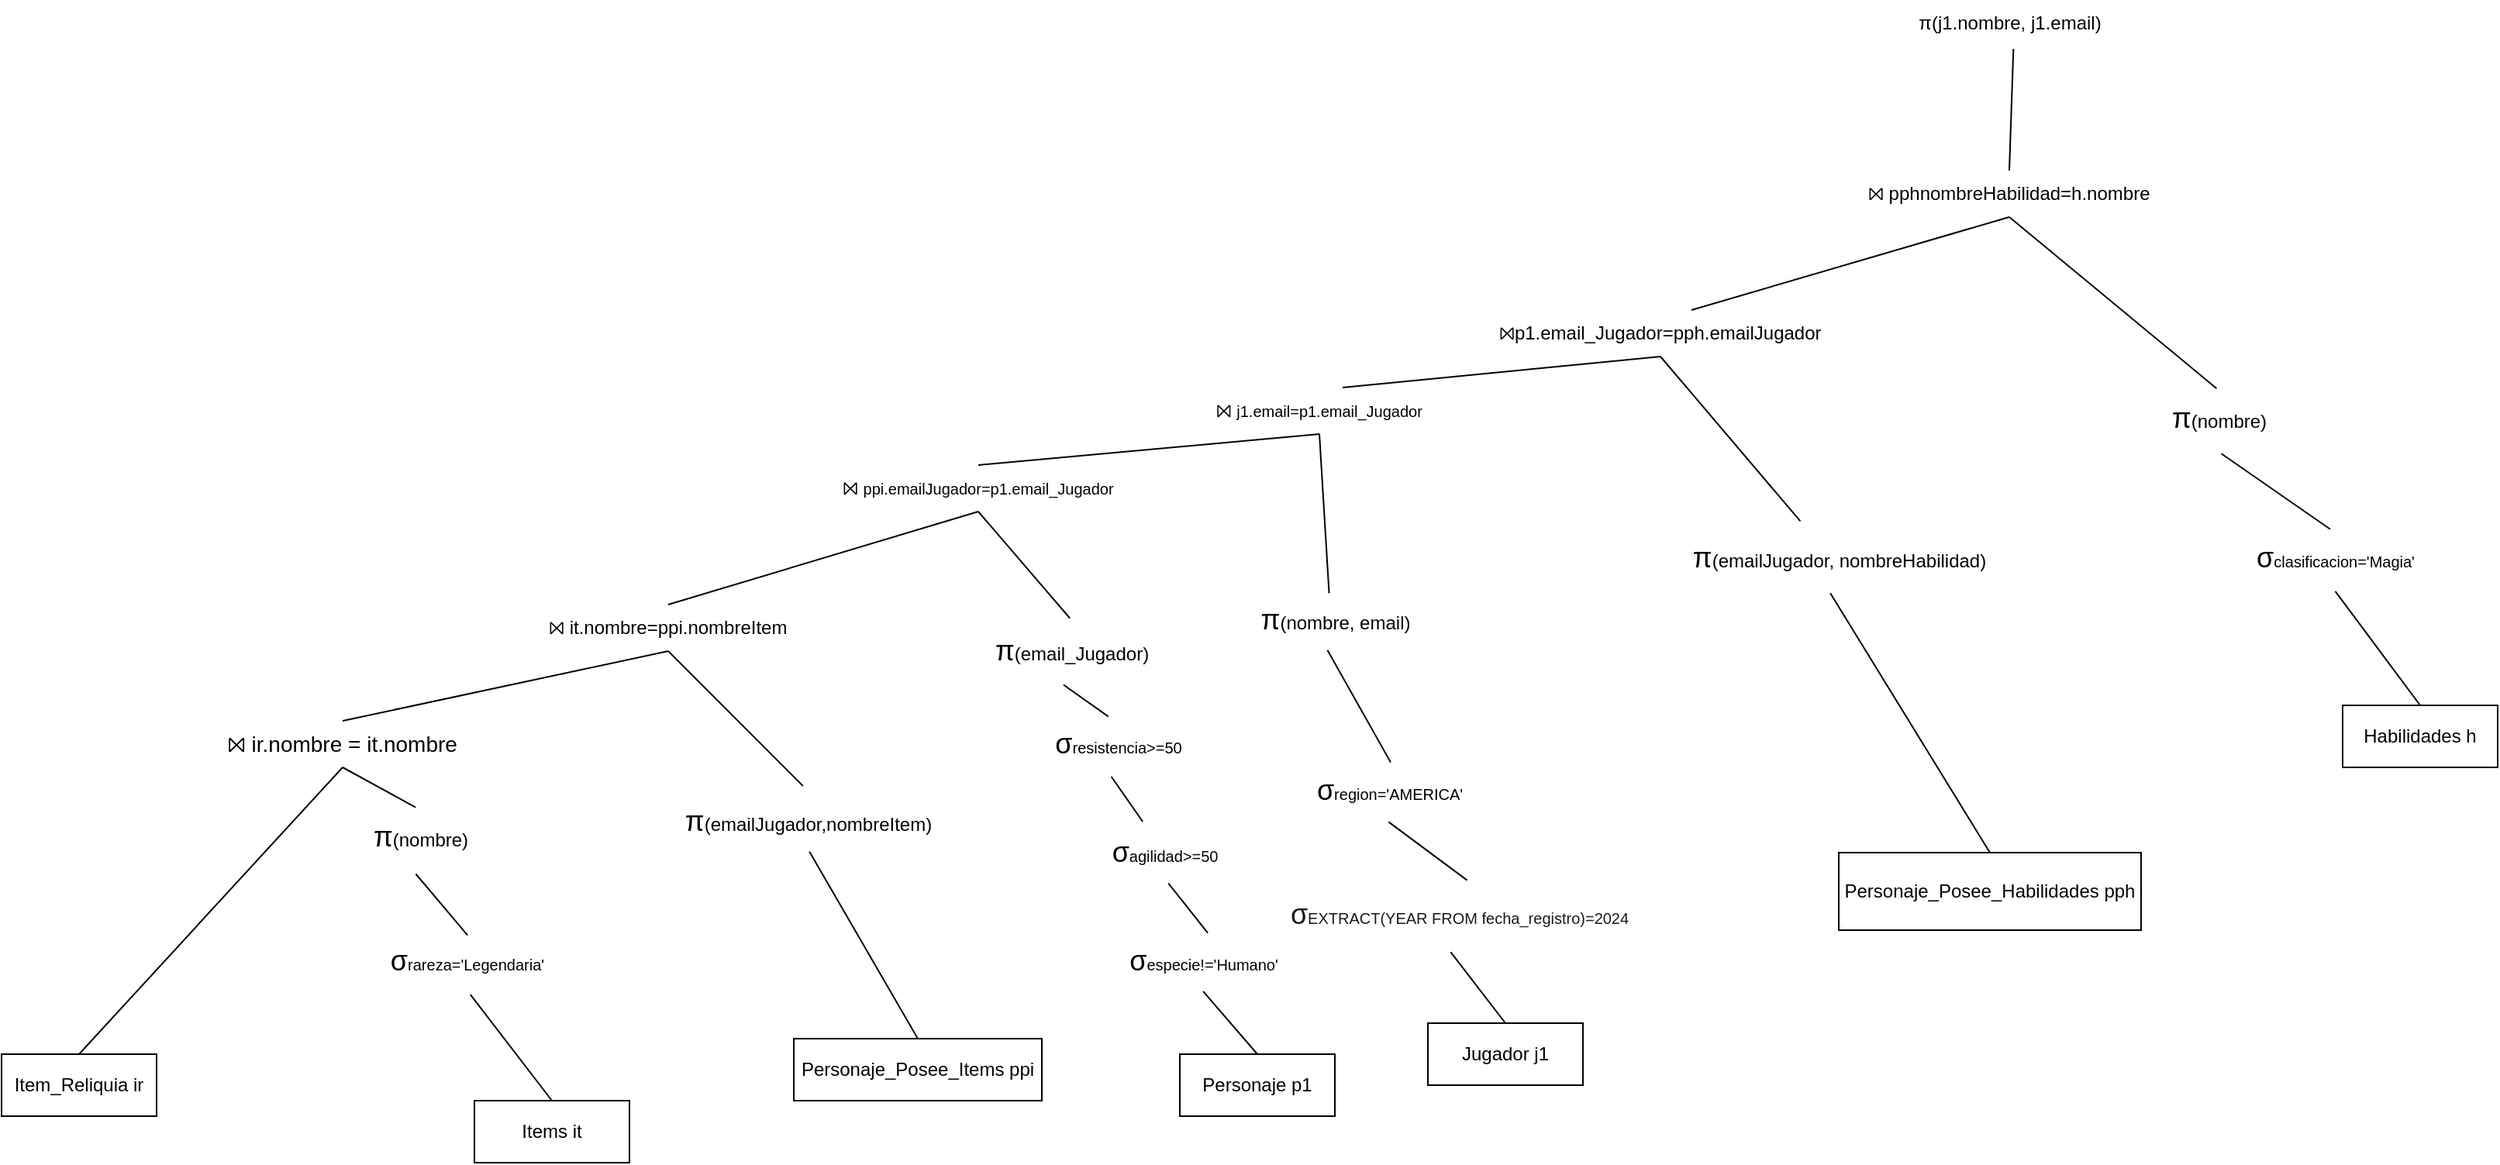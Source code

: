 <mxfile version="27.0.9">
  <diagram id="R2lEEEUBdFMjLlhIrx00" name="Page-1">
    <mxGraphModel dx="1892" dy="1662" grid="1" gridSize="10" guides="1" tooltips="1" connect="1" arrows="1" fold="1" page="1" pageScale="1" pageWidth="850" pageHeight="1100" math="0" shadow="0" extFonts="Permanent Marker^https://fonts.googleapis.com/css?family=Permanent+Marker">
      <root>
        <mxCell id="0" />
        <mxCell id="1" parent="0" />
        <mxCell id="dyT2JQhfOkfs-Pqw11Wl-1" value="Jugador j1" style="whiteSpace=wrap;html=1;align=center;" parent="1" vertex="1">
          <mxGeometry x="550" y="600" width="100" height="40" as="geometry" />
        </mxCell>
        <mxCell id="dyT2JQhfOkfs-Pqw11Wl-2" value="Personaje p1" style="whiteSpace=wrap;html=1;align=center;" parent="1" vertex="1">
          <mxGeometry x="390" y="620" width="100" height="40" as="geometry" />
        </mxCell>
        <mxCell id="dyT2JQhfOkfs-Pqw11Wl-3" value="Personaje_Posee_Habilidades pph" style="whiteSpace=wrap;html=1;align=center;" parent="1" vertex="1">
          <mxGeometry x="815" y="490" width="195" height="50" as="geometry" />
        </mxCell>
        <mxCell id="dyT2JQhfOkfs-Pqw11Wl-4" value="Habilidades h" style="whiteSpace=wrap;html=1;align=center;" parent="1" vertex="1">
          <mxGeometry x="1140" y="395" width="100" height="40" as="geometry" />
        </mxCell>
        <mxCell id="dyT2JQhfOkfs-Pqw11Wl-5" value="Personaje_Posee_Items ppi" style="whiteSpace=wrap;html=1;align=center;" parent="1" vertex="1">
          <mxGeometry x="141" y="610" width="160" height="40" as="geometry" />
        </mxCell>
        <mxCell id="dyT2JQhfOkfs-Pqw11Wl-6" value="Items it" style="whiteSpace=wrap;html=1;align=center;" parent="1" vertex="1">
          <mxGeometry x="-65" y="650" width="100" height="40" as="geometry" />
        </mxCell>
        <mxCell id="dyT2JQhfOkfs-Pqw11Wl-7" value="Item_Reliquia ir" style="whiteSpace=wrap;html=1;align=center;" parent="1" vertex="1">
          <mxGeometry x="-370" y="620" width="100" height="40" as="geometry" />
        </mxCell>
        <mxCell id="dyT2JQhfOkfs-Pqw11Wl-11" value="⨝&amp;nbsp;&lt;font size=&quot;1&quot;&gt;j1.email=p1.email_Jugador&lt;/font&gt;" style="text;html=1;align=center;verticalAlign=middle;whiteSpace=wrap;rounded=0;" parent="1" vertex="1">
          <mxGeometry x="450" y="190" width="60" height="30" as="geometry" />
        </mxCell>
        <mxCell id="dyT2JQhfOkfs-Pqw11Wl-12" value="" style="endArrow=none;html=1;rounded=0;exitX=0.75;exitY=0;exitDx=0;exitDy=0;entryX=0.5;entryY=1;entryDx=0;entryDy=0;" parent="1" source="dyT2JQhfOkfs-Pqw11Wl-11" target="dyT2JQhfOkfs-Pqw11Wl-14" edge="1">
          <mxGeometry relative="1" as="geometry">
            <mxPoint x="1090" y="160" as="sourcePoint" />
            <mxPoint x="1100" y="190" as="targetPoint" />
          </mxGeometry>
        </mxCell>
        <mxCell id="dyT2JQhfOkfs-Pqw11Wl-14" value="⨝p1.email_Jugador=pph.emailJugador" style="text;html=1;align=center;verticalAlign=middle;whiteSpace=wrap;rounded=0;" parent="1" vertex="1">
          <mxGeometry x="660" y="140" width="80" height="30" as="geometry" />
        </mxCell>
        <mxCell id="dyT2JQhfOkfs-Pqw11Wl-15" value="" style="endArrow=none;html=1;rounded=0;exitX=0.75;exitY=0;exitDx=0;exitDy=0;entryX=0.5;entryY=1;entryDx=0;entryDy=0;" parent="1" source="dyT2JQhfOkfs-Pqw11Wl-14" target="dyT2JQhfOkfs-Pqw11Wl-17" edge="1">
          <mxGeometry relative="1" as="geometry">
            <mxPoint x="1050" y="250" as="sourcePoint" />
            <mxPoint x="1310" y="110" as="targetPoint" />
          </mxGeometry>
        </mxCell>
        <mxCell id="dyT2JQhfOkfs-Pqw11Wl-17" value="⨝ pphnombreHabilidad=h.nombre" style="text;html=1;align=center;verticalAlign=middle;whiteSpace=wrap;rounded=0;" parent="1" vertex="1">
          <mxGeometry x="830" y="50" width="190" height="30" as="geometry" />
        </mxCell>
        <mxCell id="dyT2JQhfOkfs-Pqw11Wl-20" value="⨝ it.nombre=ppi.nombreItem" style="text;html=1;align=center;verticalAlign=middle;whiteSpace=wrap;rounded=0;" parent="1" vertex="1">
          <mxGeometry x="-50" y="330" width="220" height="30" as="geometry" />
        </mxCell>
        <mxCell id="dyT2JQhfOkfs-Pqw11Wl-24" value="" style="endArrow=none;html=1;rounded=0;entryX=0.5;entryY=1;entryDx=0;entryDy=0;exitX=0.463;exitY=0.019;exitDx=0;exitDy=0;exitPerimeter=0;" parent="1" source="tmOnNcEsLkjDSFXpH73o-37" target="dyT2JQhfOkfs-Pqw11Wl-26" edge="1">
          <mxGeometry relative="1" as="geometry">
            <mxPoint x="-80" y="460" as="sourcePoint" />
            <mxPoint x="-145" y="385" as="targetPoint" />
          </mxGeometry>
        </mxCell>
        <mxCell id="dyT2JQhfOkfs-Pqw11Wl-25" value="" style="endArrow=none;html=1;rounded=0;entryX=0.5;entryY=0;entryDx=0;entryDy=0;exitX=0.5;exitY=1;exitDx=0;exitDy=0;" parent="1" source="dyT2JQhfOkfs-Pqw11Wl-26" target="dyT2JQhfOkfs-Pqw11Wl-7" edge="1">
          <mxGeometry relative="1" as="geometry">
            <mxPoint x="-130" y="405" as="sourcePoint" />
            <mxPoint x="-45" y="445" as="targetPoint" />
          </mxGeometry>
        </mxCell>
        <mxCell id="dyT2JQhfOkfs-Pqw11Wl-26" value="&lt;font style=&quot;&quot;&gt;&lt;span style=&quot;background-color: transparent;&quot;&gt;&lt;span style=&quot;font-size: 14px;&quot;&gt;⨝ ir.nombre = it.nombre&lt;/span&gt;&lt;/span&gt;&lt;/font&gt;" style="text;html=1;align=center;verticalAlign=middle;whiteSpace=wrap;rounded=0;" parent="1" vertex="1">
          <mxGeometry x="-235" y="405" width="170" height="30" as="geometry" />
        </mxCell>
        <mxCell id="dyT2JQhfOkfs-Pqw11Wl-28" value="" style="endArrow=none;html=1;rounded=0;exitX=0.5;exitY=0;exitDx=0;exitDy=0;entryX=0.5;entryY=1;entryDx=0;entryDy=0;" parent="1" source="dyT2JQhfOkfs-Pqw11Wl-26" target="dyT2JQhfOkfs-Pqw11Wl-20" edge="1">
          <mxGeometry relative="1" as="geometry">
            <mxPoint x="-145" y="355" as="sourcePoint" />
            <mxPoint x="-140" y="305" as="targetPoint" />
          </mxGeometry>
        </mxCell>
        <mxCell id="dyT2JQhfOkfs-Pqw11Wl-29" value="π(j1.nombre, j1.email)" style="text;html=1;align=center;verticalAlign=middle;resizable=0;points=[];autosize=1;strokeColor=none;fillColor=none;" parent="1" vertex="1">
          <mxGeometry x="855" y="-60" width="140" height="30" as="geometry" />
        </mxCell>
        <mxCell id="tmOnNcEsLkjDSFXpH73o-1" value="&lt;span style=&quot;font-family: &amp;quot;Google Sans&amp;quot;, Arial, sans-serif; text-align: start; text-wrap-mode: wrap;&quot;&gt;&lt;font style=&quot;color: light-dark(rgb(26, 26, 26), rgb(255, 255, 255));&quot;&gt;&lt;span style=&quot;font-size: 18px;&quot;&gt;σ&lt;/span&gt;&lt;font style=&quot;line-height: 150%;&quot; size=&quot;1&quot;&gt;EXTRACT(YEAR FROM fecha_registro)=2024&lt;/font&gt;&lt;/font&gt;&lt;/span&gt;" style="text;html=1;align=center;verticalAlign=middle;resizable=0;points=[];autosize=1;strokeColor=none;fillColor=none;" parent="1" vertex="1">
          <mxGeometry x="450" y="510" width="240" height="40" as="geometry" />
        </mxCell>
        <mxCell id="tmOnNcEsLkjDSFXpH73o-4" value="" style="endArrow=none;html=1;rounded=0;exitX=0.478;exitY=1.105;exitDx=0;exitDy=0;exitPerimeter=0;entryX=0.5;entryY=0;entryDx=0;entryDy=0;" parent="1" source="tmOnNcEsLkjDSFXpH73o-1" target="dyT2JQhfOkfs-Pqw11Wl-1" edge="1">
          <mxGeometry width="50" height="50" relative="1" as="geometry">
            <mxPoint x="910" y="560" as="sourcePoint" />
            <mxPoint x="960" y="510" as="targetPoint" />
          </mxGeometry>
        </mxCell>
        <mxCell id="tmOnNcEsLkjDSFXpH73o-5" value="&lt;span style=&quot;font-family: &amp;quot;Google Sans&amp;quot;, Arial, sans-serif; text-align: start; text-wrap-mode: wrap; font-size: 18px;&quot;&gt;σ&lt;/span&gt;&lt;font style=&quot;font-family: &amp;quot;Google Sans&amp;quot;, Arial, sans-serif; text-align: start; text-wrap-mode: wrap; line-height: 15px;&quot; size=&quot;1&quot;&gt;region=&#39;AMERICA&#39;&lt;/font&gt;" style="text;html=1;align=center;verticalAlign=middle;resizable=0;points=[];autosize=1;strokeColor=none;fillColor=none;" parent="1" vertex="1">
          <mxGeometry x="465" y="430" width="120" height="40" as="geometry" />
        </mxCell>
        <mxCell id="tmOnNcEsLkjDSFXpH73o-6" value="" style="endArrow=none;html=1;rounded=0;exitX=0.522;exitY=-0.055;exitDx=0;exitDy=0;exitPerimeter=0;entryX=0.497;entryY=1.005;entryDx=0;entryDy=0;entryPerimeter=0;" parent="1" source="tmOnNcEsLkjDSFXpH73o-1" target="tmOnNcEsLkjDSFXpH73o-5" edge="1">
          <mxGeometry width="50" height="50" relative="1" as="geometry">
            <mxPoint x="910" y="560" as="sourcePoint" />
            <mxPoint x="960" y="510" as="targetPoint" />
          </mxGeometry>
        </mxCell>
        <mxCell id="tmOnNcEsLkjDSFXpH73o-8" value="&lt;font style=&quot;font-size: 18px;&quot;&gt;π&lt;/font&gt;(nombre, email)" style="text;html=1;align=center;verticalAlign=middle;resizable=0;points=[];autosize=1;strokeColor=none;fillColor=none;" parent="1" vertex="1">
          <mxGeometry x="430" y="320" width="120" height="40" as="geometry" />
        </mxCell>
        <mxCell id="tmOnNcEsLkjDSFXpH73o-9" value="" style="endArrow=none;html=1;rounded=0;exitX=0.46;exitY=0.985;exitDx=0;exitDy=0;exitPerimeter=0;entryX=0.508;entryY=0.044;entryDx=0;entryDy=0;entryPerimeter=0;" parent="1" source="tmOnNcEsLkjDSFXpH73o-8" target="tmOnNcEsLkjDSFXpH73o-5" edge="1">
          <mxGeometry width="50" height="50" relative="1" as="geometry">
            <mxPoint x="1770" y="540" as="sourcePoint" />
            <mxPoint x="1498.6" y="532.6" as="targetPoint" />
          </mxGeometry>
        </mxCell>
        <mxCell id="tmOnNcEsLkjDSFXpH73o-11" value="&lt;span style=&quot;font-family: &amp;quot;Google Sans&amp;quot;, Arial, sans-serif; text-align: start; text-wrap-mode: wrap; font-size: 18px;&quot;&gt;σ&lt;/span&gt;&lt;font style=&quot;font-family: &amp;quot;Google Sans&amp;quot;, Arial, sans-serif; text-align: start; text-wrap-mode: wrap; line-height: 15px;&quot; size=&quot;1&quot;&gt;especie!=&#39;Humano&#39;&lt;/font&gt;" style="text;html=1;align=center;verticalAlign=middle;resizable=0;points=[];autosize=1;strokeColor=none;fillColor=none;" parent="1" vertex="1">
          <mxGeometry x="345" y="540" width="120" height="40" as="geometry" />
        </mxCell>
        <mxCell id="tmOnNcEsLkjDSFXpH73o-12" value="" style="endArrow=none;html=1;rounded=0;exitX=0.5;exitY=0;exitDx=0;exitDy=0;entryX=0.5;entryY=0.985;entryDx=0;entryDy=0;entryPerimeter=0;" parent="1" source="dyT2JQhfOkfs-Pqw11Wl-2" target="tmOnNcEsLkjDSFXpH73o-11" edge="1">
          <mxGeometry width="50" height="50" relative="1" as="geometry">
            <mxPoint x="835" y="480" as="sourcePoint" />
            <mxPoint x="885" y="430" as="targetPoint" />
          </mxGeometry>
        </mxCell>
        <mxCell id="tmOnNcEsLkjDSFXpH73o-13" value="&lt;span style=&quot;font-family: &amp;quot;Google Sans&amp;quot;, Arial, sans-serif; text-align: start; text-wrap-mode: wrap; font-size: 18px;&quot;&gt;σ&lt;/span&gt;&lt;font style=&quot;font-family: &amp;quot;Google Sans&amp;quot;, Arial, sans-serif; text-align: start; text-wrap-mode: wrap; line-height: 15px;&quot; size=&quot;1&quot;&gt;agilidad&amp;gt;=50&lt;/font&gt;" style="text;html=1;align=center;verticalAlign=middle;resizable=0;points=[];autosize=1;strokeColor=none;fillColor=none;" parent="1" vertex="1">
          <mxGeometry x="335" y="470" width="90" height="40" as="geometry" />
        </mxCell>
        <mxCell id="tmOnNcEsLkjDSFXpH73o-14" value="&lt;span style=&quot;font-family: &amp;quot;Google Sans&amp;quot;, Arial, sans-serif; text-align: start; text-wrap-mode: wrap; font-size: 18px;&quot;&gt;σ&lt;/span&gt;&lt;font style=&quot;font-family: &amp;quot;Google Sans&amp;quot;, Arial, sans-serif; text-align: start; text-wrap-mode: wrap; line-height: 15px;&quot; size=&quot;1&quot;&gt;resistencia&amp;gt;=50&lt;/font&gt;" style="text;html=1;align=center;verticalAlign=middle;resizable=0;points=[];autosize=1;strokeColor=none;fillColor=none;" parent="1" vertex="1">
          <mxGeometry x="295" y="400" width="110" height="40" as="geometry" />
        </mxCell>
        <mxCell id="tmOnNcEsLkjDSFXpH73o-15" value="" style="endArrow=none;html=1;rounded=0;entryX=0.529;entryY=0.995;entryDx=0;entryDy=0;entryPerimeter=0;exitX=0.525;exitY=0.044;exitDx=0;exitDy=0;exitPerimeter=0;" parent="1" source="tmOnNcEsLkjDSFXpH73o-11" target="tmOnNcEsLkjDSFXpH73o-13" edge="1">
          <mxGeometry width="50" height="50" relative="1" as="geometry">
            <mxPoint x="396.08" y="540" as="sourcePoint" />
            <mxPoint x="385" y="330" as="targetPoint" />
          </mxGeometry>
        </mxCell>
        <mxCell id="tmOnNcEsLkjDSFXpH73o-16" value="" style="endArrow=none;html=1;rounded=0;entryX=0.462;entryY=1.025;entryDx=0;entryDy=0;entryPerimeter=0;" parent="1" source="tmOnNcEsLkjDSFXpH73o-13" target="tmOnNcEsLkjDSFXpH73o-14" edge="1">
          <mxGeometry width="50" height="50" relative="1" as="geometry">
            <mxPoint x="335" y="380" as="sourcePoint" />
            <mxPoint x="385" y="330" as="targetPoint" />
          </mxGeometry>
        </mxCell>
        <mxCell id="tmOnNcEsLkjDSFXpH73o-17" value="&lt;font style=&quot;font-size: 18px;&quot;&gt;π&lt;/font&gt;(email_Jugador)" style="text;html=1;align=center;verticalAlign=middle;resizable=0;points=[];autosize=1;strokeColor=none;fillColor=none;" parent="1" vertex="1">
          <mxGeometry x="260" y="340" width="120" height="40" as="geometry" />
        </mxCell>
        <mxCell id="tmOnNcEsLkjDSFXpH73o-18" value="" style="endArrow=none;html=1;rounded=0;exitX=0.444;exitY=0.055;exitDx=0;exitDy=0;exitPerimeter=0;entryX=0.458;entryY=1.044;entryDx=0;entryDy=0;entryPerimeter=0;" parent="1" source="tmOnNcEsLkjDSFXpH73o-14" target="tmOnNcEsLkjDSFXpH73o-17" edge="1">
          <mxGeometry width="50" height="50" relative="1" as="geometry">
            <mxPoint x="595" y="520" as="sourcePoint" />
            <mxPoint x="335.48" y="374.8" as="targetPoint" />
          </mxGeometry>
        </mxCell>
        <mxCell id="tmOnNcEsLkjDSFXpH73o-21" value="&lt;font style=&quot;font-size: 18px;&quot;&gt;π&lt;/font&gt;(emailJugador, nombreHabilidad)" style="text;html=1;align=center;verticalAlign=middle;resizable=0;points=[];autosize=1;strokeColor=none;fillColor=none;" parent="1" vertex="1">
          <mxGeometry x="710" y="280" width="210" height="40" as="geometry" />
        </mxCell>
        <mxCell id="tmOnNcEsLkjDSFXpH73o-22" value="" style="endArrow=none;html=1;rounded=0;exitX=0.5;exitY=0;exitDx=0;exitDy=0;entryX=0.474;entryY=1.065;entryDx=0;entryDy=0;entryPerimeter=0;" parent="1" source="dyT2JQhfOkfs-Pqw11Wl-3" target="tmOnNcEsLkjDSFXpH73o-21" edge="1">
          <mxGeometry width="50" height="50" relative="1" as="geometry">
            <mxPoint x="1490" y="450" as="sourcePoint" />
            <mxPoint x="1540" y="400" as="targetPoint" />
          </mxGeometry>
        </mxCell>
        <mxCell id="tmOnNcEsLkjDSFXpH73o-23" value="" style="endArrow=none;html=1;rounded=0;exitX=0.382;exitY=-0.095;exitDx=0;exitDy=0;exitPerimeter=0;entryX=0.5;entryY=1;entryDx=0;entryDy=0;" parent="1" source="tmOnNcEsLkjDSFXpH73o-21" target="dyT2JQhfOkfs-Pqw11Wl-14" edge="1">
          <mxGeometry width="50" height="50" relative="1" as="geometry">
            <mxPoint x="1350" y="370" as="sourcePoint" />
            <mxPoint x="1400" y="320" as="targetPoint" />
          </mxGeometry>
        </mxCell>
        <mxCell id="tmOnNcEsLkjDSFXpH73o-25" value="&lt;span style=&quot;font-family: &amp;quot;Google Sans&amp;quot;, Arial, sans-serif; text-align: start; text-wrap-mode: wrap; font-size: 18px;&quot;&gt;σ&lt;/span&gt;&lt;font style=&quot;font-family: &amp;quot;Google Sans&amp;quot;, Arial, sans-serif; text-align: start; text-wrap-mode: wrap; line-height: 15px;&quot; size=&quot;1&quot;&gt;clasificacion=&#39;Magia&#39;&lt;/font&gt;" style="text;html=1;align=center;verticalAlign=middle;resizable=0;points=[];autosize=1;strokeColor=none;fillColor=none;" parent="1" vertex="1">
          <mxGeometry x="1070" y="280" width="130" height="40" as="geometry" />
        </mxCell>
        <mxCell id="tmOnNcEsLkjDSFXpH73o-26" value="" style="endArrow=none;html=1;rounded=0;exitX=0.5;exitY=0;exitDx=0;exitDy=0;entryX=0.502;entryY=1.035;entryDx=0;entryDy=0;entryPerimeter=0;" parent="1" source="dyT2JQhfOkfs-Pqw11Wl-4" target="tmOnNcEsLkjDSFXpH73o-25" edge="1">
          <mxGeometry width="50" height="50" relative="1" as="geometry">
            <mxPoint x="1520" y="220" as="sourcePoint" />
            <mxPoint x="1570" y="170" as="targetPoint" />
          </mxGeometry>
        </mxCell>
        <mxCell id="tmOnNcEsLkjDSFXpH73o-27" value="&lt;font style=&quot;font-size: 18px;&quot;&gt;π&lt;/font&gt;(nombre)" style="text;html=1;align=center;verticalAlign=middle;resizable=0;points=[];autosize=1;strokeColor=none;fillColor=none;" parent="1" vertex="1">
          <mxGeometry x="1020" y="190" width="80" height="40" as="geometry" />
        </mxCell>
        <mxCell id="tmOnNcEsLkjDSFXpH73o-28" value="" style="endArrow=none;html=1;rounded=0;exitX=0.477;exitY=0.035;exitDx=0;exitDy=0;exitPerimeter=0;entryX=0.522;entryY=1.065;entryDx=0;entryDy=0;entryPerimeter=0;" parent="1" source="tmOnNcEsLkjDSFXpH73o-25" target="tmOnNcEsLkjDSFXpH73o-27" edge="1">
          <mxGeometry width="50" height="50" relative="1" as="geometry">
            <mxPoint x="1260" y="260" as="sourcePoint" />
            <mxPoint x="1310" y="210" as="targetPoint" />
          </mxGeometry>
        </mxCell>
        <mxCell id="tmOnNcEsLkjDSFXpH73o-29" value="" style="endArrow=none;html=1;rounded=0;entryX=0.484;entryY=0.015;entryDx=0;entryDy=0;entryPerimeter=0;exitX=0.5;exitY=1;exitDx=0;exitDy=0;" parent="1" source="dyT2JQhfOkfs-Pqw11Wl-17" target="tmOnNcEsLkjDSFXpH73o-27" edge="1">
          <mxGeometry width="50" height="50" relative="1" as="geometry">
            <mxPoint x="1260" y="260" as="sourcePoint" />
            <mxPoint x="1310" y="210" as="targetPoint" />
          </mxGeometry>
        </mxCell>
        <mxCell id="tmOnNcEsLkjDSFXpH73o-31" value="&lt;font style=&quot;font-size: 18px;&quot;&gt;π&lt;/font&gt;(emailJugador,nombreItem)" style="text;html=1;align=center;verticalAlign=middle;resizable=0;points=[];autosize=1;strokeColor=none;fillColor=none;" parent="1" vertex="1">
          <mxGeometry x="60" y="450" width="180" height="40" as="geometry" />
        </mxCell>
        <mxCell id="tmOnNcEsLkjDSFXpH73o-32" value="" style="endArrow=none;html=1;rounded=0;exitX=0.5;exitY=0;exitDx=0;exitDy=0;entryX=0.506;entryY=0.985;entryDx=0;entryDy=0;entryPerimeter=0;" parent="1" source="dyT2JQhfOkfs-Pqw11Wl-5" target="tmOnNcEsLkjDSFXpH73o-31" edge="1">
          <mxGeometry width="50" height="50" relative="1" as="geometry">
            <mxPoint x="1200" y="150" as="sourcePoint" />
            <mxPoint x="1250" y="100" as="targetPoint" />
          </mxGeometry>
        </mxCell>
        <mxCell id="tmOnNcEsLkjDSFXpH73o-33" value="" style="endArrow=none;html=1;rounded=0;exitX=0.5;exitY=1;exitDx=0;exitDy=0;entryX=0.483;entryY=-0.075;entryDx=0;entryDy=0;entryPerimeter=0;" parent="1" source="dyT2JQhfOkfs-Pqw11Wl-20" target="tmOnNcEsLkjDSFXpH73o-31" edge="1">
          <mxGeometry width="50" height="50" relative="1" as="geometry">
            <mxPoint x="1200" y="150" as="sourcePoint" />
            <mxPoint x="1250" y="100" as="targetPoint" />
          </mxGeometry>
        </mxCell>
        <mxCell id="tmOnNcEsLkjDSFXpH73o-34" value="&lt;span style=&quot;font-family: &amp;quot;Google Sans&amp;quot;, Arial, sans-serif; text-align: start; text-wrap-mode: wrap; font-size: 18px;&quot;&gt;σ&lt;/span&gt;&lt;font style=&quot;font-family: &amp;quot;Google Sans&amp;quot;, Arial, sans-serif; text-align: start; text-wrap-mode: wrap; line-height: 15px;&quot; size=&quot;1&quot;&gt;rareza=&#39;Legendaria&#39;&lt;/font&gt;" style="text;html=1;align=center;verticalAlign=middle;resizable=0;points=[];autosize=1;strokeColor=none;fillColor=none;" parent="1" vertex="1">
          <mxGeometry x="-130" y="540" width="120" height="40" as="geometry" />
        </mxCell>
        <mxCell id="tmOnNcEsLkjDSFXpH73o-36" value="" style="endArrow=none;html=1;rounded=0;entryX=0.52;entryY=1.039;entryDx=0;entryDy=0;entryPerimeter=0;exitX=0.5;exitY=0;exitDx=0;exitDy=0;" parent="1" source="dyT2JQhfOkfs-Pqw11Wl-6" target="tmOnNcEsLkjDSFXpH73o-34" edge="1">
          <mxGeometry width="50" height="50" relative="1" as="geometry">
            <mxPoint x="-280" y="635" as="sourcePoint" />
            <mxPoint x="-230" y="585" as="targetPoint" />
          </mxGeometry>
        </mxCell>
        <mxCell id="tmOnNcEsLkjDSFXpH73o-37" value="&lt;font style=&quot;font-size: 18px;&quot;&gt;π&lt;/font&gt;(nombre)" style="text;html=1;align=center;verticalAlign=middle;resizable=0;points=[];autosize=1;strokeColor=none;fillColor=none;" parent="1" vertex="1">
          <mxGeometry x="-140" y="460" width="80" height="40" as="geometry" />
        </mxCell>
        <mxCell id="tmOnNcEsLkjDSFXpH73o-38" value="" style="endArrow=none;html=1;rounded=0;entryX=0.465;entryY=1.094;entryDx=0;entryDy=0;entryPerimeter=0;exitX=0.505;exitY=0.083;exitDx=0;exitDy=0;exitPerimeter=0;" parent="1" source="tmOnNcEsLkjDSFXpH73o-34" target="tmOnNcEsLkjDSFXpH73o-37" edge="1">
          <mxGeometry width="50" height="50" relative="1" as="geometry">
            <mxPoint x="-280" y="635" as="sourcePoint" />
            <mxPoint x="-230" y="585" as="targetPoint" />
          </mxGeometry>
        </mxCell>
        <mxCell id="A01Pc4tJOuuBW_noEZ7V-1" value="⨝&amp;nbsp;&lt;font size=&quot;1&quot;&gt;ppi.emailJugador=p1.email_Jugador&lt;/font&gt;" style="text;html=1;align=center;verticalAlign=middle;whiteSpace=wrap;rounded=0;" parent="1" vertex="1">
          <mxGeometry x="190" y="240" width="140" height="30" as="geometry" />
        </mxCell>
        <mxCell id="A01Pc4tJOuuBW_noEZ7V-2" value="" style="endArrow=none;html=1;rounded=0;exitX=0.492;exitY=-0.031;exitDx=0;exitDy=0;exitPerimeter=0;entryX=0.5;entryY=1;entryDx=0;entryDy=0;" parent="1" source="tmOnNcEsLkjDSFXpH73o-17" target="A01Pc4tJOuuBW_noEZ7V-1" edge="1">
          <mxGeometry width="50" height="50" relative="1" as="geometry">
            <mxPoint x="570" y="520" as="sourcePoint" />
            <mxPoint x="620" y="470" as="targetPoint" />
          </mxGeometry>
        </mxCell>
        <mxCell id="A01Pc4tJOuuBW_noEZ7V-3" value="" style="endArrow=none;html=1;rounded=0;exitX=0.5;exitY=1;exitDx=0;exitDy=0;entryX=0.5;entryY=0;entryDx=0;entryDy=0;" parent="1" source="A01Pc4tJOuuBW_noEZ7V-1" target="dyT2JQhfOkfs-Pqw11Wl-20" edge="1">
          <mxGeometry width="50" height="50" relative="1" as="geometry">
            <mxPoint x="410" y="460" as="sourcePoint" />
            <mxPoint x="460" y="410" as="targetPoint" />
          </mxGeometry>
        </mxCell>
        <mxCell id="A01Pc4tJOuuBW_noEZ7V-4" value="" style="endArrow=none;html=1;rounded=0;exitX=0.5;exitY=1;exitDx=0;exitDy=0;entryX=0.469;entryY=0.067;entryDx=0;entryDy=0;entryPerimeter=0;" parent="1" source="dyT2JQhfOkfs-Pqw11Wl-11" target="tmOnNcEsLkjDSFXpH73o-8" edge="1">
          <mxGeometry width="50" height="50" relative="1" as="geometry">
            <mxPoint x="500" y="420" as="sourcePoint" />
            <mxPoint x="550" y="370" as="targetPoint" />
          </mxGeometry>
        </mxCell>
        <mxCell id="A01Pc4tJOuuBW_noEZ7V-5" value="" style="endArrow=none;html=1;rounded=0;exitX=0.5;exitY=1;exitDx=0;exitDy=0;entryX=0.5;entryY=0;entryDx=0;entryDy=0;" parent="1" source="dyT2JQhfOkfs-Pqw11Wl-11" target="A01Pc4tJOuuBW_noEZ7V-1" edge="1">
          <mxGeometry width="50" height="50" relative="1" as="geometry">
            <mxPoint x="500" y="420" as="sourcePoint" />
            <mxPoint x="550" y="370" as="targetPoint" />
          </mxGeometry>
        </mxCell>
        <mxCell id="A01Pc4tJOuuBW_noEZ7V-6" value="" style="endArrow=none;html=1;rounded=0;exitX=0.5;exitY=0;exitDx=0;exitDy=0;entryX=0.519;entryY=1.049;entryDx=0;entryDy=0;entryPerimeter=0;" parent="1" source="dyT2JQhfOkfs-Pqw11Wl-17" target="dyT2JQhfOkfs-Pqw11Wl-29" edge="1">
          <mxGeometry width="50" height="50" relative="1" as="geometry">
            <mxPoint x="950" as="sourcePoint" />
            <mxPoint x="1000" y="-50" as="targetPoint" />
          </mxGeometry>
        </mxCell>
      </root>
    </mxGraphModel>
  </diagram>
</mxfile>
